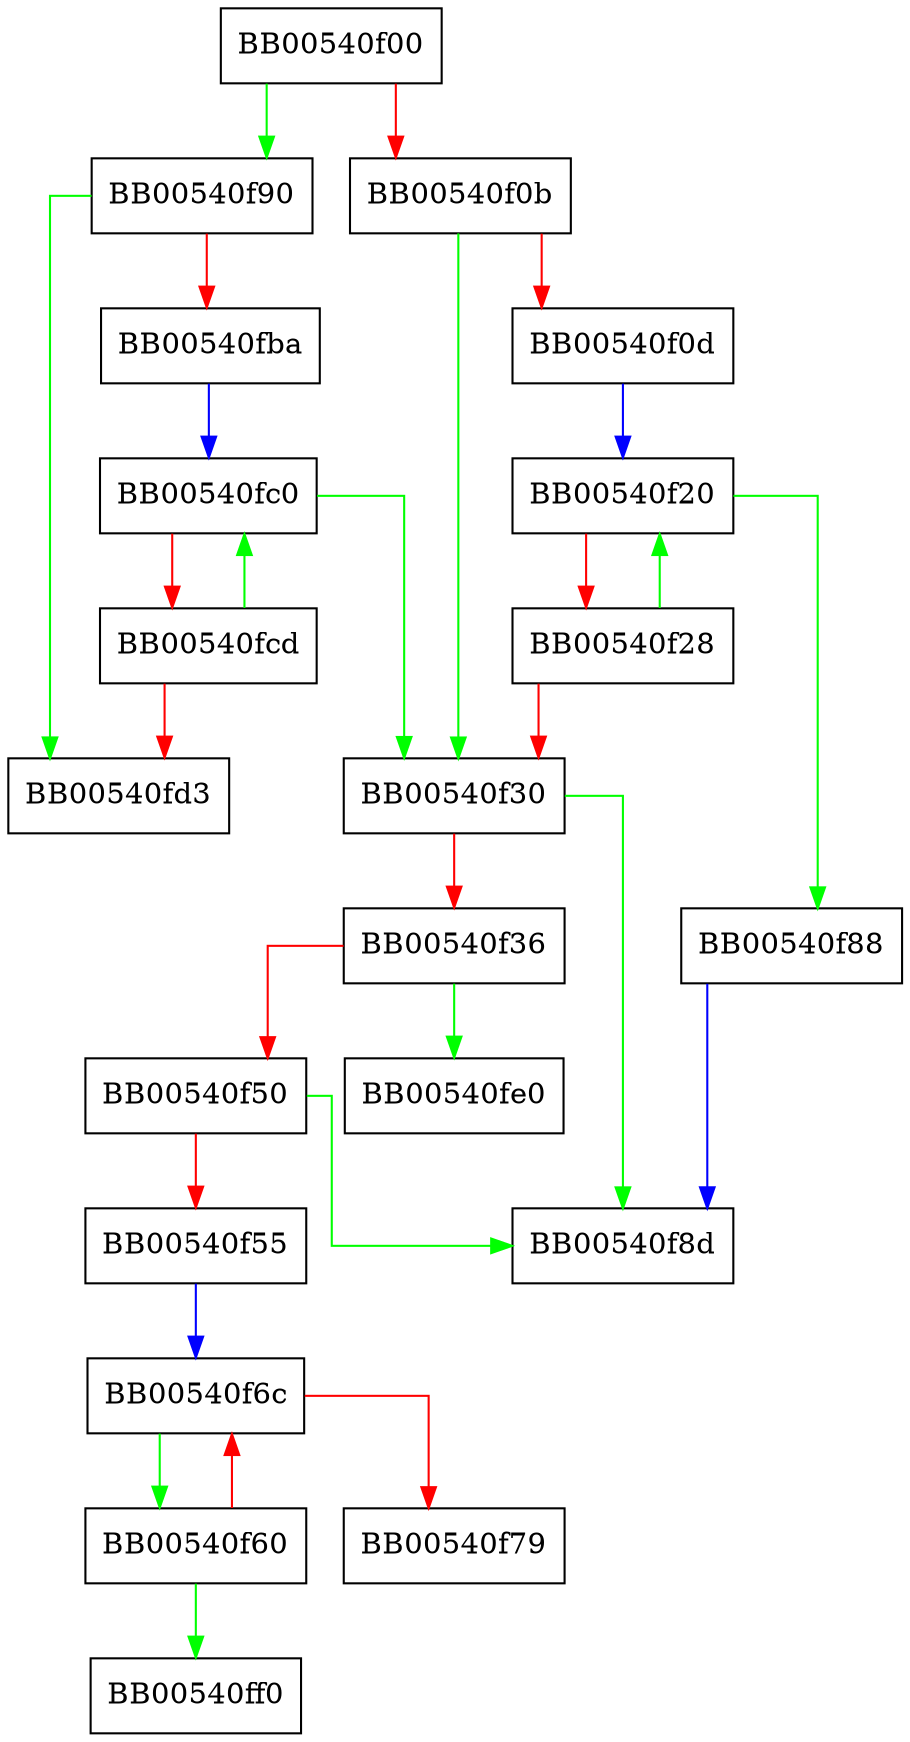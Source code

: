 digraph bn_cmp_part_words {
  node [shape="box"];
  graph [splines=ortho];
  BB00540f00 -> BB00540f90 [color="green"];
  BB00540f00 -> BB00540f0b [color="red"];
  BB00540f0b -> BB00540f30 [color="green"];
  BB00540f0b -> BB00540f0d [color="red"];
  BB00540f0d -> BB00540f20 [color="blue"];
  BB00540f20 -> BB00540f88 [color="green"];
  BB00540f20 -> BB00540f28 [color="red"];
  BB00540f28 -> BB00540f20 [color="green"];
  BB00540f28 -> BB00540f30 [color="red"];
  BB00540f30 -> BB00540f8d [color="green"];
  BB00540f30 -> BB00540f36 [color="red"];
  BB00540f36 -> BB00540fe0 [color="green"];
  BB00540f36 -> BB00540f50 [color="red"];
  BB00540f50 -> BB00540f8d [color="green"];
  BB00540f50 -> BB00540f55 [color="red"];
  BB00540f55 -> BB00540f6c [color="blue"];
  BB00540f60 -> BB00540ff0 [color="green"];
  BB00540f60 -> BB00540f6c [color="red"];
  BB00540f6c -> BB00540f60 [color="green"];
  BB00540f6c -> BB00540f79 [color="red"];
  BB00540f88 -> BB00540f8d [color="blue"];
  BB00540f90 -> BB00540fd3 [color="green"];
  BB00540f90 -> BB00540fba [color="red"];
  BB00540fba -> BB00540fc0 [color="blue"];
  BB00540fc0 -> BB00540f30 [color="green"];
  BB00540fc0 -> BB00540fcd [color="red"];
  BB00540fcd -> BB00540fc0 [color="green"];
  BB00540fcd -> BB00540fd3 [color="red"];
}